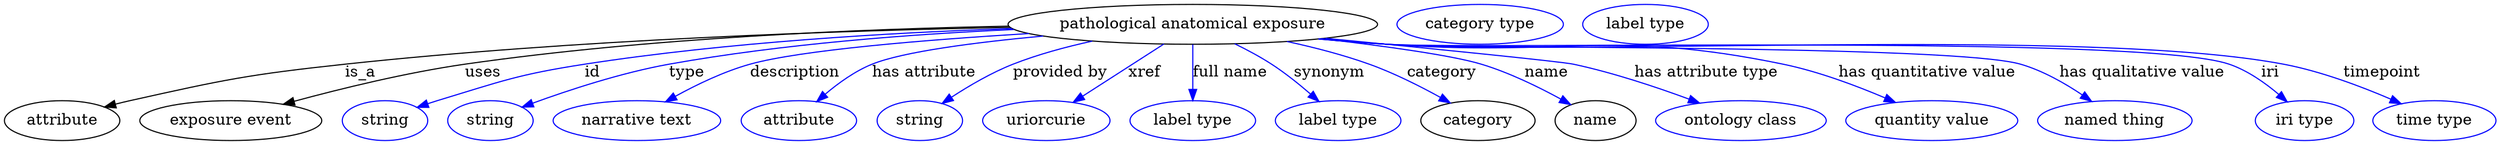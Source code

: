 digraph {
	graph [bb="0,0,2242.2,123"];
	node [label="\N"];
	"pathological anatomical exposure"	[height=0.5,
		label="pathological anatomical exposure",
		pos="1068,105",
		width=4.6218];
	attribute	[height=0.5,
		pos="51.995,18",
		width=1.4443];
	"pathological anatomical exposure" -> attribute	[label=is_a,
		lp="321,61.5",
		pos="e,90.24,30.309 903.52,102.24 749.09,99.221 511.8,91.045 307,69 220.04,59.64 198.35,55.099 113,36 108.83,35.068 104.53,34.028 100.22,\
32.934"];
	"exposure event"	[height=0.5,
		pos="204,18",
		width=2.2748];
	"pathological anatomical exposure" -> "exposure event"	[label=uses,
		lp="430.5,61.5",
		pos="e,251.06,32.784 902.22,103.36 769.53,100.87 579,92.859 414,69 361.46,61.403 302.77,46.906 260.82,35.47"];
	id	[color=blue,
		height=0.5,
		label=string,
		pos="342,18",
		width=1.0652];
	"pathological anatomical exposure" -> id	[color=blue,
		label=id,
		lp="528,61.5",
		pos="e,371.04,29.778 904.99,101.36 795.78,97.681 649.09,89.059 521,69 461.68,59.711 447.47,53.375 390,36 386.91,35.066 383.72,34.053 \
380.53,33.002",
		style=solid];
	type	[color=blue,
		height=0.5,
		label=string,
		pos="437,18",
		width=1.0652];
	"pathological anatomical exposure" -> type	[color=blue,
		label=type,
		lp="612,61.5",
		pos="e,465.47,30.304 906.6,100.61 814.91,96.545 698.33,87.781 596,69 553.75,61.247 507.04,45.675 475.24,33.958",
		style=solid];
	description	[color=blue,
		height=0.5,
		label="narrative text",
		pos="569,18",
		width=2.0943];
	"pathological anatomical exposure" -> description	[color=blue,
		label=description,
		lp="709.5,61.5",
		pos="e,594.22,34.97 919.72,96.775 826.28,91.106 714.91,81.984 669,69 645.88,62.464 621.75,50.563 602.98,40.012",
		style=solid];
	"has attribute"	[color=blue,
		height=0.5,
		label=attribute,
		pos="714,18",
		width=1.4443];
	"pathological anatomical exposure" -> "has attribute"	[color=blue,
		label="has attribute",
		lp="826,61.5",
		pos="e,730.05,35.363 932.58,94.471 871.51,88.778 806.89,80.404 779,69 763.79,62.784 749.09,52.015 737.52,42.059",
		style=solid];
	"provided by"	[color=blue,
		height=0.5,
		label=string,
		pos="822,18",
		width=1.0652];
	"pathological anatomical exposure" -> "provided by"	[color=blue,
		label="provided by",
		lp="948.5,61.5",
		pos="e,842.09,33.507 977.33,89.816 953.66,84.66 928.49,77.849 906,69 886.59,61.364 866.46,49.539 850.77,39.305",
		style=solid];
	xref	[color=blue,
		height=0.5,
		label=uriorcurie,
		pos="936,18",
		width=1.5887];
	"pathological anatomical exposure" -> xref	[color=blue,
		label=xref,
		lp="1024.5,61.5",
		pos="e,960.24,34.612 1041.9,87.207 1021,73.71 991.39,54.672 968.82,40.138",
		style=solid];
	"full name"	[color=blue,
		height=0.5,
		label="label type",
		pos="1068,18",
		width=1.5707];
	"pathological anatomical exposure" -> "full name"	[color=blue,
		label="full name",
		lp="1101.5,61.5",
		pos="e,1068,36.175 1068,86.799 1068,75.163 1068,59.548 1068,46.237",
		style=solid];
	synonym	[color=blue,
		height=0.5,
		label="label type",
		pos="1199,18",
		width=1.5707];
	"pathological anatomical exposure" -> synonym	[color=blue,
		label=synonym,
		lp="1191,61.5",
		pos="e,1181.7,35.265 1105.8,87.439 1116.8,82.068 1128.6,75.741 1139,69 1151.2,61.05 1163.8,50.952 1174.2,41.916",
		style=solid];
	category	[height=0.5,
		pos="1325,18",
		width=1.4263];
	"pathological anatomical exposure" -> category	[color=blue,
		label=category,
		lp="1292.5,61.5",
		pos="e,1300,34.007 1152.9,89.498 1177.2,84.229 1203.4,77.442 1227,69 1249.1,61.06 1272.7,49.183 1291.1,38.998",
		style=solid];
	name	[height=0.5,
		pos="1431,18",
		width=1.011];
	"pathological anatomical exposure" -> name	[color=blue,
		label=name,
		lp="1387,61.5",
		pos="e,1408.5,32.505 1183.9,92.023 1240.1,85.482 1301.2,77.087 1328,69 1353.1,61.42 1379.7,48.352 1399.6,37.476",
		style=solid];
	"has attribute type"	[color=blue,
		height=0.5,
		label="ontology class",
		pos="1562,18",
		width=2.1304];
	"pathological anatomical exposure" -> "has attribute type"	[color=blue,
		label="has attribute type",
		lp="1531,61.5",
		pos="e,1524.8,33.856 1187.7,92.405 1282.2,83.155 1399.9,71.367 1411,69 1446.7,61.371 1485.7,48.306 1515.2,37.445",
		style=solid];
	"has quantitative value"	[color=blue,
		height=0.5,
		label="quantity value",
		pos="1734,18",
		width=2.1484];
	"pathological anatomical exposure" -> "has quantitative value"	[color=blue,
		label="has quantitative value",
		lp="1730,61.5",
		pos="e,1701.5,34.338 1183.7,91.993 1203.5,90.162 1223.8,88.414 1243,87 1401.4,75.317 1444.4,101.15 1600,69 1631.8,62.428 1666.1,49.521 \
1692,38.466",
		style=solid];
	"has qualitative value"	[color=blue,
		height=0.5,
		label="named thing",
		pos="1899,18",
		width=1.9318];
	"pathological anatomical exposure" -> "has qualitative value"	[color=blue,
		label="has qualitative value",
		lp="1923.5,61.5",
		pos="e,1878,35.403 1181.8,91.856 1202.2,89.995 1223.2,88.272 1243,87 1306.3,82.929 1753,86.641 1814,69 1834,63.219 1854.1,51.663 1869.8,\
41.115",
		style=solid];
	iri	[color=blue,
		height=0.5,
		label="iri type",
		pos="2070,18",
		width=1.2277];
	"pathological anatomical exposure" -> iri	[color=blue,
		label=iri,
		lp="2039,61.5",
		pos="e,2054.3,34.934 1181.3,91.77 1201.8,89.905 1223,88.204 1243,87 1327.2,81.918 1922.2,96.245 2002,69 2018.6,63.332 2034.6,52.024 2046.8,\
41.593",
		style=solid];
	timepoint	[color=blue,
		height=0.5,
		label="time type",
		pos="2187,18",
		width=1.5346];
	"pathological anatomical exposure" -> timepoint	[color=blue,
		label=timepoint,
		lp="2140,61.5",
		pos="e,2157,33.289 1181.3,91.746 1201.8,89.884 1223,88.19 1243,87 1422.3,76.31 1874.5,102.44 2051,69 2084.7,62.617 2121,48.863 2147.7,\
37.393",
		style=solid];
	"named thing_category"	[color=blue,
		height=0.5,
		label="category type",
		pos="1327,105",
		width=2.0762];
	attribute_name	[color=blue,
		height=0.5,
		label="label type",
		pos="1476,105",
		width=1.5707];
}
